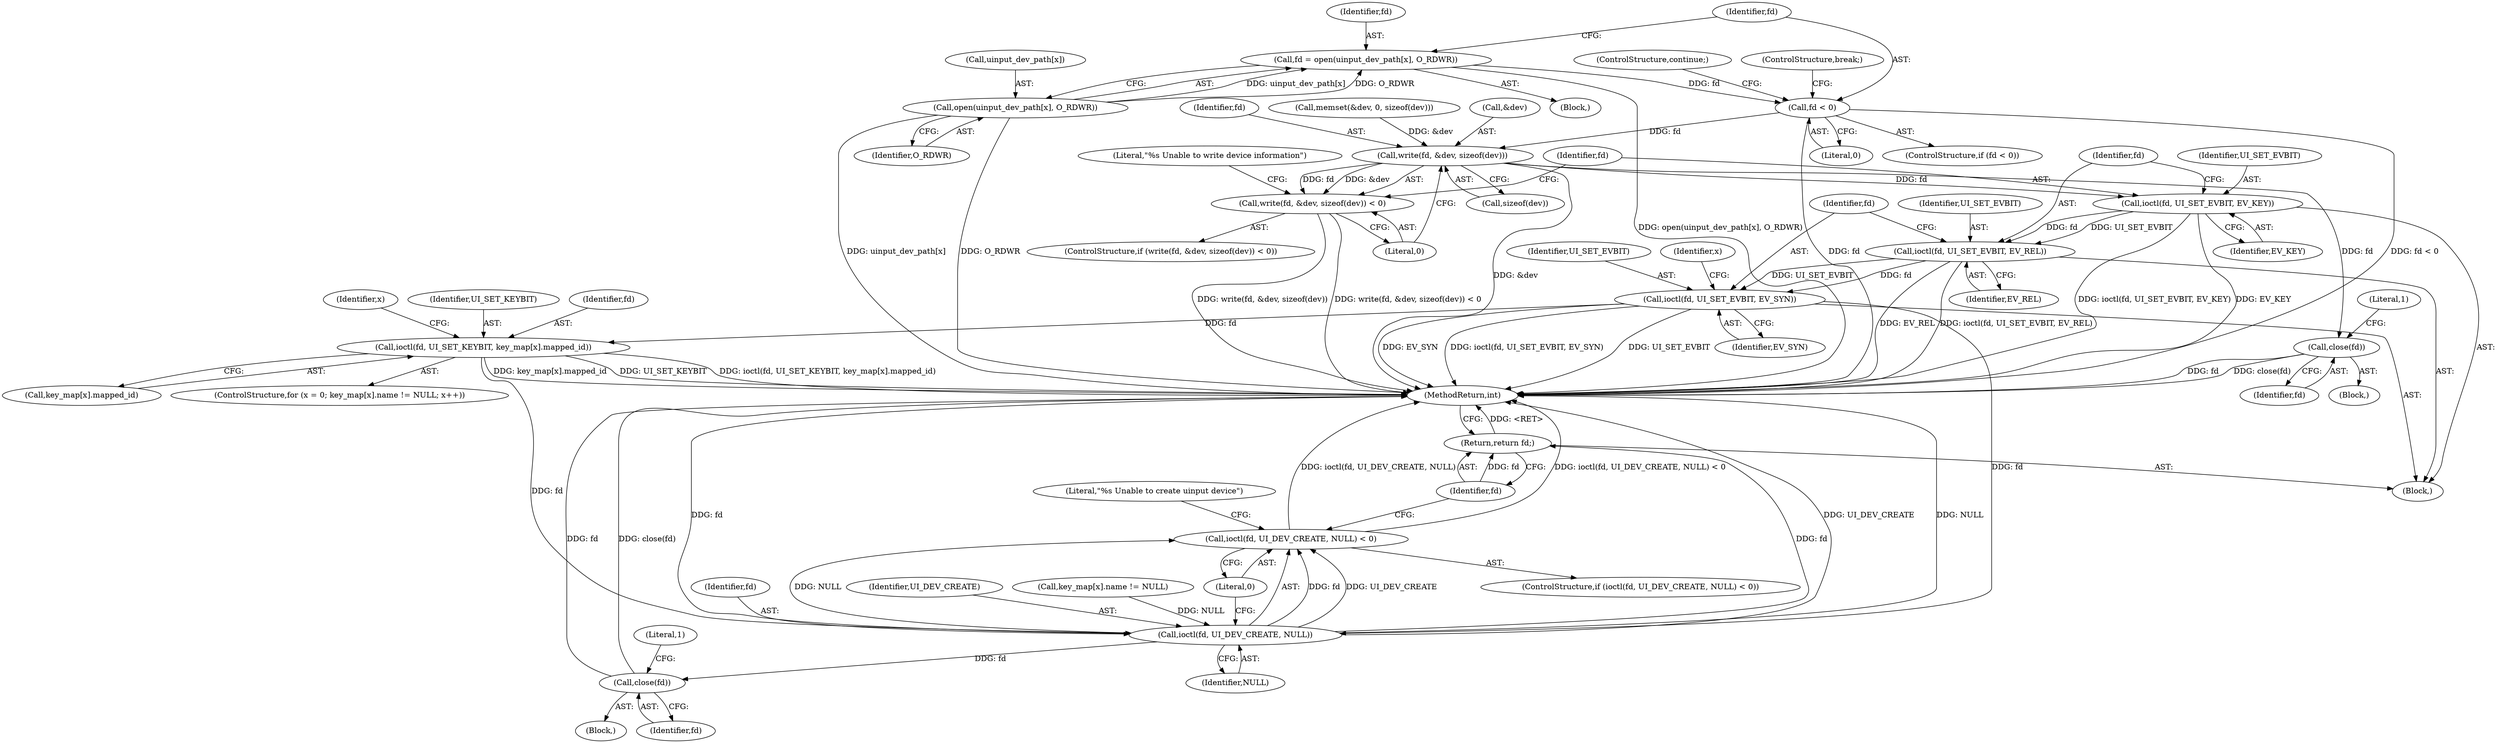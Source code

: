 digraph "1_Android_472271b153c5dc53c28beac55480a8d8434b2d5c_29@API" {
"1000119" [label="(Call,fd = open(uinput_dev_path[x], O_RDWR))"];
"1000121" [label="(Call,open(uinput_dev_path[x], O_RDWR))"];
"1000127" [label="(Call,fd < 0)"];
"1000189" [label="(Call,write(fd, &dev, sizeof(dev)))"];
"1000188" [label="(Call,write(fd, &dev, sizeof(dev)) < 0)"];
"1000200" [label="(Call,close(fd))"];
"1000205" [label="(Call,ioctl(fd, UI_SET_EVBIT, EV_KEY))"];
"1000209" [label="(Call,ioctl(fd, UI_SET_EVBIT, EV_REL))"];
"1000213" [label="(Call,ioctl(fd, UI_SET_EVBIT, EV_SYN))"];
"1000230" [label="(Call,ioctl(fd, UI_SET_KEYBIT, key_map[x].mapped_id))"];
"1000240" [label="(Call,ioctl(fd, UI_DEV_CREATE, NULL))"];
"1000239" [label="(Call,ioctl(fd, UI_DEV_CREATE, NULL) < 0)"];
"1000249" [label="(Call,close(fd))"];
"1000254" [label="(Return,return fd;)"];
"1000214" [label="(Identifier,fd)"];
"1000193" [label="(Call,sizeof(dev))"];
"1000219" [label="(Identifier,x)"];
"1000253" [label="(Literal,1)"];
"1000217" [label="(ControlStructure,for (x = 0; key_map[x].name != NULL; x++))"];
"1000118" [label="(Block,)"];
"1000255" [label="(Identifier,fd)"];
"1000213" [label="(Call,ioctl(fd, UI_SET_EVBIT, EV_SYN))"];
"1000130" [label="(ControlStructure,continue;)"];
"1000129" [label="(Literal,0)"];
"1000211" [label="(Identifier,UI_SET_EVBIT)"];
"1000232" [label="(Identifier,UI_SET_KEYBIT)"];
"1000200" [label="(Call,close(fd))"];
"1000119" [label="(Call,fd = open(uinput_dev_path[x], O_RDWR))"];
"1000254" [label="(Return,return fd;)"];
"1000243" [label="(Identifier,NULL)"];
"1000207" [label="(Identifier,UI_SET_EVBIT)"];
"1000245" [label="(Block,)"];
"1000216" [label="(Identifier,EV_SYN)"];
"1000208" [label="(Identifier,EV_KEY)"];
"1000244" [label="(Literal,0)"];
"1000212" [label="(Identifier,EV_REL)"];
"1000120" [label="(Identifier,fd)"];
"1000125" [label="(Identifier,O_RDWR)"];
"1000230" [label="(Call,ioctl(fd, UI_SET_KEYBIT, key_map[x].mapped_id))"];
"1000201" [label="(Identifier,fd)"];
"1000143" [label="(Call,memset(&dev, 0, sizeof(dev)))"];
"1000210" [label="(Identifier,fd)"];
"1000256" [label="(MethodReturn,int)"];
"1000122" [label="(Call,uinput_dev_path[x])"];
"1000249" [label="(Call,close(fd))"];
"1000247" [label="(Literal,\"%s Unable to create uinput device\")"];
"1000189" [label="(Call,write(fd, &dev, sizeof(dev)))"];
"1000206" [label="(Identifier,fd)"];
"1000102" [label="(Block,)"];
"1000240" [label="(Call,ioctl(fd, UI_DEV_CREATE, NULL))"];
"1000126" [label="(ControlStructure,if (fd < 0))"];
"1000241" [label="(Identifier,fd)"];
"1000215" [label="(Identifier,UI_SET_EVBIT)"];
"1000242" [label="(Identifier,UI_DEV_CREATE)"];
"1000198" [label="(Literal,\"%s Unable to write device information\")"];
"1000233" [label="(Call,key_map[x].mapped_id)"];
"1000128" [label="(Identifier,fd)"];
"1000209" [label="(Call,ioctl(fd, UI_SET_EVBIT, EV_REL))"];
"1000187" [label="(ControlStructure,if (write(fd, &dev, sizeof(dev)) < 0))"];
"1000191" [label="(Call,&dev)"];
"1000188" [label="(Call,write(fd, &dev, sizeof(dev)) < 0)"];
"1000196" [label="(Block,)"];
"1000190" [label="(Identifier,fd)"];
"1000231" [label="(Identifier,fd)"];
"1000127" [label="(Call,fd < 0)"];
"1000205" [label="(Call,ioctl(fd, UI_SET_EVBIT, EV_KEY))"];
"1000204" [label="(Literal,1)"];
"1000238" [label="(ControlStructure,if (ioctl(fd, UI_DEV_CREATE, NULL) < 0))"];
"1000131" [label="(ControlStructure,break;)"];
"1000250" [label="(Identifier,fd)"];
"1000121" [label="(Call,open(uinput_dev_path[x], O_RDWR))"];
"1000239" [label="(Call,ioctl(fd, UI_DEV_CREATE, NULL) < 0)"];
"1000195" [label="(Literal,0)"];
"1000221" [label="(Call,key_map[x].name != NULL)"];
"1000229" [label="(Identifier,x)"];
"1000119" -> "1000118"  [label="AST: "];
"1000119" -> "1000121"  [label="CFG: "];
"1000120" -> "1000119"  [label="AST: "];
"1000121" -> "1000119"  [label="AST: "];
"1000128" -> "1000119"  [label="CFG: "];
"1000119" -> "1000256"  [label="DDG: open(uinput_dev_path[x], O_RDWR)"];
"1000121" -> "1000119"  [label="DDG: uinput_dev_path[x]"];
"1000121" -> "1000119"  [label="DDG: O_RDWR"];
"1000119" -> "1000127"  [label="DDG: fd"];
"1000121" -> "1000125"  [label="CFG: "];
"1000122" -> "1000121"  [label="AST: "];
"1000125" -> "1000121"  [label="AST: "];
"1000121" -> "1000256"  [label="DDG: O_RDWR"];
"1000121" -> "1000256"  [label="DDG: uinput_dev_path[x]"];
"1000127" -> "1000126"  [label="AST: "];
"1000127" -> "1000129"  [label="CFG: "];
"1000128" -> "1000127"  [label="AST: "];
"1000129" -> "1000127"  [label="AST: "];
"1000130" -> "1000127"  [label="CFG: "];
"1000131" -> "1000127"  [label="CFG: "];
"1000127" -> "1000256"  [label="DDG: fd < 0"];
"1000127" -> "1000256"  [label="DDG: fd"];
"1000127" -> "1000189"  [label="DDG: fd"];
"1000189" -> "1000188"  [label="AST: "];
"1000189" -> "1000193"  [label="CFG: "];
"1000190" -> "1000189"  [label="AST: "];
"1000191" -> "1000189"  [label="AST: "];
"1000193" -> "1000189"  [label="AST: "];
"1000195" -> "1000189"  [label="CFG: "];
"1000189" -> "1000256"  [label="DDG: &dev"];
"1000189" -> "1000188"  [label="DDG: fd"];
"1000189" -> "1000188"  [label="DDG: &dev"];
"1000143" -> "1000189"  [label="DDG: &dev"];
"1000189" -> "1000200"  [label="DDG: fd"];
"1000189" -> "1000205"  [label="DDG: fd"];
"1000188" -> "1000187"  [label="AST: "];
"1000188" -> "1000195"  [label="CFG: "];
"1000195" -> "1000188"  [label="AST: "];
"1000198" -> "1000188"  [label="CFG: "];
"1000206" -> "1000188"  [label="CFG: "];
"1000188" -> "1000256"  [label="DDG: write(fd, &dev, sizeof(dev)) < 0"];
"1000188" -> "1000256"  [label="DDG: write(fd, &dev, sizeof(dev))"];
"1000200" -> "1000196"  [label="AST: "];
"1000200" -> "1000201"  [label="CFG: "];
"1000201" -> "1000200"  [label="AST: "];
"1000204" -> "1000200"  [label="CFG: "];
"1000200" -> "1000256"  [label="DDG: fd"];
"1000200" -> "1000256"  [label="DDG: close(fd)"];
"1000205" -> "1000102"  [label="AST: "];
"1000205" -> "1000208"  [label="CFG: "];
"1000206" -> "1000205"  [label="AST: "];
"1000207" -> "1000205"  [label="AST: "];
"1000208" -> "1000205"  [label="AST: "];
"1000210" -> "1000205"  [label="CFG: "];
"1000205" -> "1000256"  [label="DDG: EV_KEY"];
"1000205" -> "1000256"  [label="DDG: ioctl(fd, UI_SET_EVBIT, EV_KEY)"];
"1000205" -> "1000209"  [label="DDG: fd"];
"1000205" -> "1000209"  [label="DDG: UI_SET_EVBIT"];
"1000209" -> "1000102"  [label="AST: "];
"1000209" -> "1000212"  [label="CFG: "];
"1000210" -> "1000209"  [label="AST: "];
"1000211" -> "1000209"  [label="AST: "];
"1000212" -> "1000209"  [label="AST: "];
"1000214" -> "1000209"  [label="CFG: "];
"1000209" -> "1000256"  [label="DDG: ioctl(fd, UI_SET_EVBIT, EV_REL)"];
"1000209" -> "1000256"  [label="DDG: EV_REL"];
"1000209" -> "1000213"  [label="DDG: fd"];
"1000209" -> "1000213"  [label="DDG: UI_SET_EVBIT"];
"1000213" -> "1000102"  [label="AST: "];
"1000213" -> "1000216"  [label="CFG: "];
"1000214" -> "1000213"  [label="AST: "];
"1000215" -> "1000213"  [label="AST: "];
"1000216" -> "1000213"  [label="AST: "];
"1000219" -> "1000213"  [label="CFG: "];
"1000213" -> "1000256"  [label="DDG: UI_SET_EVBIT"];
"1000213" -> "1000256"  [label="DDG: EV_SYN"];
"1000213" -> "1000256"  [label="DDG: ioctl(fd, UI_SET_EVBIT, EV_SYN)"];
"1000213" -> "1000230"  [label="DDG: fd"];
"1000213" -> "1000240"  [label="DDG: fd"];
"1000230" -> "1000217"  [label="AST: "];
"1000230" -> "1000233"  [label="CFG: "];
"1000231" -> "1000230"  [label="AST: "];
"1000232" -> "1000230"  [label="AST: "];
"1000233" -> "1000230"  [label="AST: "];
"1000229" -> "1000230"  [label="CFG: "];
"1000230" -> "1000256"  [label="DDG: key_map[x].mapped_id"];
"1000230" -> "1000256"  [label="DDG: UI_SET_KEYBIT"];
"1000230" -> "1000256"  [label="DDG: ioctl(fd, UI_SET_KEYBIT, key_map[x].mapped_id)"];
"1000230" -> "1000240"  [label="DDG: fd"];
"1000240" -> "1000239"  [label="AST: "];
"1000240" -> "1000243"  [label="CFG: "];
"1000241" -> "1000240"  [label="AST: "];
"1000242" -> "1000240"  [label="AST: "];
"1000243" -> "1000240"  [label="AST: "];
"1000244" -> "1000240"  [label="CFG: "];
"1000240" -> "1000256"  [label="DDG: UI_DEV_CREATE"];
"1000240" -> "1000256"  [label="DDG: fd"];
"1000240" -> "1000256"  [label="DDG: NULL"];
"1000240" -> "1000239"  [label="DDG: fd"];
"1000240" -> "1000239"  [label="DDG: UI_DEV_CREATE"];
"1000240" -> "1000239"  [label="DDG: NULL"];
"1000221" -> "1000240"  [label="DDG: NULL"];
"1000240" -> "1000249"  [label="DDG: fd"];
"1000240" -> "1000254"  [label="DDG: fd"];
"1000239" -> "1000238"  [label="AST: "];
"1000239" -> "1000244"  [label="CFG: "];
"1000244" -> "1000239"  [label="AST: "];
"1000247" -> "1000239"  [label="CFG: "];
"1000255" -> "1000239"  [label="CFG: "];
"1000239" -> "1000256"  [label="DDG: ioctl(fd, UI_DEV_CREATE, NULL) < 0"];
"1000239" -> "1000256"  [label="DDG: ioctl(fd, UI_DEV_CREATE, NULL)"];
"1000249" -> "1000245"  [label="AST: "];
"1000249" -> "1000250"  [label="CFG: "];
"1000250" -> "1000249"  [label="AST: "];
"1000253" -> "1000249"  [label="CFG: "];
"1000249" -> "1000256"  [label="DDG: fd"];
"1000249" -> "1000256"  [label="DDG: close(fd)"];
"1000254" -> "1000102"  [label="AST: "];
"1000254" -> "1000255"  [label="CFG: "];
"1000255" -> "1000254"  [label="AST: "];
"1000256" -> "1000254"  [label="CFG: "];
"1000254" -> "1000256"  [label="DDG: <RET>"];
"1000255" -> "1000254"  [label="DDG: fd"];
}
